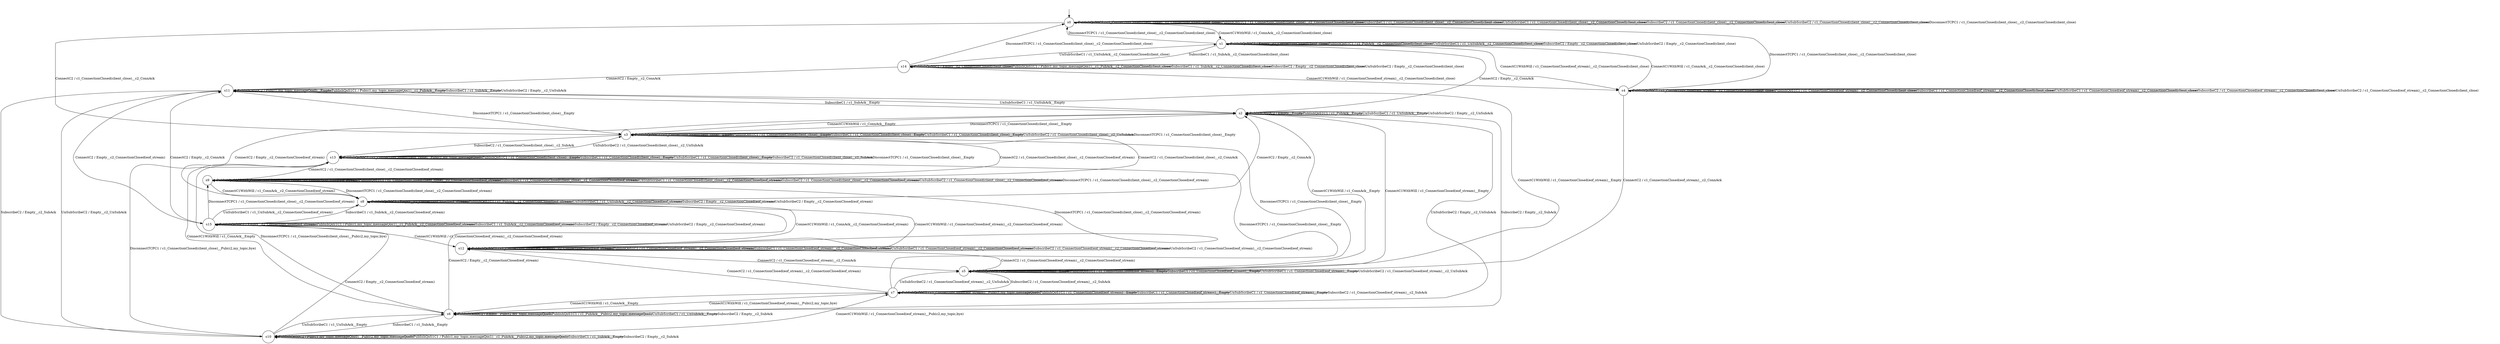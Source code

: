 digraph g {
__start0 [label="" shape="none"];

	s0 [shape="circle" label="s0"];
	s1 [shape="circle" label="s1"];
	s2 [shape="circle" label="s2"];
	s3 [shape="circle" label="s3"];
	s4 [shape="circle" label="s4"];
	s5 [shape="circle" label="s5"];
	s6 [shape="circle" label="s6"];
	s7 [shape="circle" label="s7"];
	s8 [shape="circle" label="s8"];
	s9 [shape="circle" label="s9"];
	s10 [shape="circle" label="s10"];
	s11 [shape="circle" label="s11"];
	s12 [shape="circle" label="s12"];
	s13 [shape="circle" label="s13"];
	s14 [shape="circle" label="s14"];
	s15 [shape="circle" label="s15"];
	s0 -> s3 [label="ConnectC2 / c1_ConnectionClosed(client_close)__c2_ConnAck"];
	s0 -> s1 [label="ConnectC1WithWill / c1_ConnAck__c2_ConnectionClosed(client_close)"];
	s0 -> s0 [label="PublishQoS0C2 / c1_ConnectionClosed(client_close)__c2_ConnectionClosed(client_close)"];
	s0 -> s0 [label="PublishQoS1C1 / c1_ConnectionClosed(client_close)__c2_ConnectionClosed(client_close)"];
	s0 -> s0 [label="SubscribeC1 / c1_ConnectionClosed(client_close)__c2_ConnectionClosed(client_close)"];
	s0 -> s0 [label="UnSubScribeC1 / c1_ConnectionClosed(client_close)__c2_ConnectionClosed(client_close)"];
	s0 -> s0 [label="SubscribeC2 / c1_ConnectionClosed(client_close)__c2_ConnectionClosed(client_close)"];
	s0 -> s0 [label="UnSubScribeC2 / c1_ConnectionClosed(client_close)__c2_ConnectionClosed(client_close)"];
	s0 -> s0 [label="DisconnectTCPC1 / c1_ConnectionClosed(client_close)__c2_ConnectionClosed(client_close)"];
	s1 -> s2 [label="ConnectC2 / Empty__c2_ConnAck"];
	s1 -> s4 [label="ConnectC1WithWill / c1_ConnectionClosed(eof_stream)__c2_ConnectionClosed(client_close)"];
	s1 -> s1 [label="PublishQoS0C2 / Empty__c2_ConnectionClosed(client_close)"];
	s1 -> s1 [label="PublishQoS1C1 / c1_PubAck__c2_ConnectionClosed(client_close)"];
	s1 -> s14 [label="SubscribeC1 / c1_SubAck__c2_ConnectionClosed(client_close)"];
	s1 -> s1 [label="UnSubScribeC1 / c1_UnSubAck__c2_ConnectionClosed(client_close)"];
	s1 -> s1 [label="SubscribeC2 / Empty__c2_ConnectionClosed(client_close)"];
	s1 -> s1 [label="UnSubScribeC2 / Empty__c2_ConnectionClosed(client_close)"];
	s1 -> s0 [label="DisconnectTCPC1 / c1_ConnectionClosed(client_close)__c2_ConnectionClosed(client_close)"];
	s2 -> s8 [label="ConnectC2 / Empty__c2_ConnectionClosed(eof_stream)"];
	s2 -> s5 [label="ConnectC1WithWill / c1_ConnectionClosed(eof_stream)__Empty"];
	s2 -> s2 [label="PublishQoS0C2 / Empty__Empty"];
	s2 -> s2 [label="PublishQoS1C1 / c1_PubAck__Empty"];
	s2 -> s11 [label="SubscribeC1 / c1_SubAck__Empty"];
	s2 -> s2 [label="UnSubScribeC1 / c1_UnSubAck__Empty"];
	s2 -> s6 [label="SubscribeC2 / Empty__c2_SubAck"];
	s2 -> s2 [label="UnSubScribeC2 / Empty__c2_UnSubAck"];
	s2 -> s3 [label="DisconnectTCPC1 / c1_ConnectionClosed(client_close)__Empty"];
	s3 -> s9 [label="ConnectC2 / c1_ConnectionClosed(client_close)__c2_ConnectionClosed(eof_stream)"];
	s3 -> s2 [label="ConnectC1WithWill / c1_ConnAck__Empty"];
	s3 -> s3 [label="PublishQoS0C2 / c1_ConnectionClosed(client_close)__Empty"];
	s3 -> s3 [label="PublishQoS1C1 / c1_ConnectionClosed(client_close)__Empty"];
	s3 -> s3 [label="SubscribeC1 / c1_ConnectionClosed(client_close)__Empty"];
	s3 -> s3 [label="UnSubScribeC1 / c1_ConnectionClosed(client_close)__Empty"];
	s3 -> s13 [label="SubscribeC2 / c1_ConnectionClosed(client_close)__c2_SubAck"];
	s3 -> s3 [label="UnSubScribeC2 / c1_ConnectionClosed(client_close)__c2_UnSubAck"];
	s3 -> s3 [label="DisconnectTCPC1 / c1_ConnectionClosed(client_close)__Empty"];
	s4 -> s5 [label="ConnectC2 / c1_ConnectionClosed(eof_stream)__c2_ConnAck"];
	s4 -> s1 [label="ConnectC1WithWill / c1_ConnAck__c2_ConnectionClosed(client_close)"];
	s4 -> s4 [label="PublishQoS0C2 / c1_ConnectionClosed(eof_stream)__c2_ConnectionClosed(client_close)"];
	s4 -> s4 [label="PublishQoS1C1 / c1_ConnectionClosed(eof_stream)__c2_ConnectionClosed(client_close)"];
	s4 -> s4 [label="SubscribeC1 / c1_ConnectionClosed(eof_stream)__c2_ConnectionClosed(client_close)"];
	s4 -> s4 [label="UnSubScribeC1 / c1_ConnectionClosed(eof_stream)__c2_ConnectionClosed(client_close)"];
	s4 -> s4 [label="SubscribeC2 / c1_ConnectionClosed(eof_stream)__c2_ConnectionClosed(client_close)"];
	s4 -> s4 [label="UnSubScribeC2 / c1_ConnectionClosed(eof_stream)__c2_ConnectionClosed(client_close)"];
	s4 -> s0 [label="DisconnectTCPC1 / c1_ConnectionClosed(client_close)__c2_ConnectionClosed(client_close)"];
	s5 -> s12 [label="ConnectC2 / c1_ConnectionClosed(eof_stream)__c2_ConnectionClosed(eof_stream)"];
	s5 -> s2 [label="ConnectC1WithWill / c1_ConnAck__Empty"];
	s5 -> s5 [label="PublishQoS0C2 / c1_ConnectionClosed(eof_stream)__Empty"];
	s5 -> s5 [label="PublishQoS1C1 / c1_ConnectionClosed(eof_stream)__Empty"];
	s5 -> s5 [label="SubscribeC1 / c1_ConnectionClosed(eof_stream)__Empty"];
	s5 -> s5 [label="UnSubScribeC1 / c1_ConnectionClosed(eof_stream)__Empty"];
	s5 -> s7 [label="SubscribeC2 / c1_ConnectionClosed(eof_stream)__c2_SubAck"];
	s5 -> s5 [label="UnSubScribeC2 / c1_ConnectionClosed(eof_stream)__c2_UnSubAck"];
	s5 -> s3 [label="DisconnectTCPC1 / c1_ConnectionClosed(client_close)__Empty"];
	s6 -> s8 [label="ConnectC2 / Empty__c2_ConnectionClosed(eof_stream)"];
	s6 -> s7 [label="ConnectC1WithWill / c1_ConnectionClosed(eof_stream)__Pub(c2,my_topic,bye)"];
	s6 -> s6 [label="PublishQoS0C2 / Empty__Pub(c2,my_topic,messageQos0)"];
	s6 -> s6 [label="PublishQoS1C1 / c1_PubAck__Pub(c2,my_topic,messageQos1)"];
	s6 -> s10 [label="SubscribeC1 / c1_SubAck__Empty"];
	s6 -> s6 [label="UnSubScribeC1 / c1_UnSubAck__Empty"];
	s6 -> s6 [label="SubscribeC2 / Empty__c2_SubAck"];
	s6 -> s2 [label="UnSubScribeC2 / Empty__c2_UnSubAck"];
	s6 -> s13 [label="DisconnectTCPC1 / c1_ConnectionClosed(client_close)__Pub(c2,my_topic,bye)"];
	s7 -> s12 [label="ConnectC2 / c1_ConnectionClosed(eof_stream)__c2_ConnectionClosed(eof_stream)"];
	s7 -> s6 [label="ConnectC1WithWill / c1_ConnAck__Empty"];
	s7 -> s7 [label="PublishQoS0C2 / c1_ConnectionClosed(eof_stream)__Pub(c2,my_topic,messageQos0)"];
	s7 -> s7 [label="PublishQoS1C1 / c1_ConnectionClosed(eof_stream)__Empty"];
	s7 -> s7 [label="SubscribeC1 / c1_ConnectionClosed(eof_stream)__Empty"];
	s7 -> s7 [label="UnSubScribeC1 / c1_ConnectionClosed(eof_stream)__Empty"];
	s7 -> s7 [label="SubscribeC2 / c1_ConnectionClosed(eof_stream)__c2_SubAck"];
	s7 -> s5 [label="UnSubScribeC2 / c1_ConnectionClosed(eof_stream)__c2_UnSubAck"];
	s7 -> s13 [label="DisconnectTCPC1 / c1_ConnectionClosed(client_close)__Empty"];
	s8 -> s2 [label="ConnectC2 / Empty__c2_ConnAck"];
	s8 -> s12 [label="ConnectC1WithWill / c1_ConnectionClosed(eof_stream)__c2_ConnectionClosed(eof_stream)"];
	s8 -> s8 [label="PublishQoS0C2 / Empty__c2_ConnectionClosed(eof_stream)"];
	s8 -> s8 [label="PublishQoS1C1 / c1_PubAck__c2_ConnectionClosed(eof_stream)"];
	s8 -> s15 [label="SubscribeC1 / c1_SubAck__c2_ConnectionClosed(eof_stream)"];
	s8 -> s8 [label="UnSubScribeC1 / c1_UnSubAck__c2_ConnectionClosed(eof_stream)"];
	s8 -> s8 [label="SubscribeC2 / Empty__c2_ConnectionClosed(eof_stream)"];
	s8 -> s8 [label="UnSubScribeC2 / Empty__c2_ConnectionClosed(eof_stream)"];
	s8 -> s9 [label="DisconnectTCPC1 / c1_ConnectionClosed(client_close)__c2_ConnectionClosed(eof_stream)"];
	s9 -> s3 [label="ConnectC2 / c1_ConnectionClosed(client_close)__c2_ConnAck"];
	s9 -> s8 [label="ConnectC1WithWill / c1_ConnAck__c2_ConnectionClosed(eof_stream)"];
	s9 -> s9 [label="PublishQoS0C2 / c1_ConnectionClosed(client_close)__c2_ConnectionClosed(eof_stream)"];
	s9 -> s9 [label="PublishQoS1C1 / c1_ConnectionClosed(client_close)__c2_ConnectionClosed(eof_stream)"];
	s9 -> s9 [label="SubscribeC1 / c1_ConnectionClosed(client_close)__c2_ConnectionClosed(eof_stream)"];
	s9 -> s9 [label="UnSubScribeC1 / c1_ConnectionClosed(client_close)__c2_ConnectionClosed(eof_stream)"];
	s9 -> s9 [label="SubscribeC2 / c1_ConnectionClosed(client_close)__c2_ConnectionClosed(eof_stream)"];
	s9 -> s9 [label="UnSubScribeC2 / c1_ConnectionClosed(client_close)__c2_ConnectionClosed(eof_stream)"];
	s9 -> s9 [label="DisconnectTCPC1 / c1_ConnectionClosed(client_close)__c2_ConnectionClosed(eof_stream)"];
	s10 -> s15 [label="ConnectC2 / Empty__c2_ConnectionClosed(eof_stream)"];
	s10 -> s7 [label="ConnectC1WithWill / c1_ConnectionClosed(eof_stream)__Pub(c2,my_topic,bye)"];
	s10 -> s10 [label="PublishQoS0C2 / Pub(c1,my_topic,messageQos0)__Pub(c2,my_topic,messageQos0)"];
	s10 -> s10 [label="PublishQoS1C1 / Pub(c1,my_topic,messageQos1)__c1_PubAck__Pub(c2,my_topic,messageQos1)"];
	s10 -> s10 [label="SubscribeC1 / c1_SubAck__Empty"];
	s10 -> s6 [label="UnSubScribeC1 / c1_UnSubAck__Empty"];
	s10 -> s10 [label="SubscribeC2 / Empty__c2_SubAck"];
	s10 -> s11 [label="UnSubScribeC2 / Empty__c2_UnSubAck"];
	s10 -> s13 [label="DisconnectTCPC1 / c1_ConnectionClosed(client_close)__Pub(c2,my_topic,bye)"];
	s11 -> s15 [label="ConnectC2 / Empty__c2_ConnectionClosed(eof_stream)"];
	s11 -> s5 [label="ConnectC1WithWill / c1_ConnectionClosed(eof_stream)__Empty"];
	s11 -> s11 [label="PublishQoS0C2 / Pub(c1,my_topic,messageQos0)__Empty"];
	s11 -> s11 [label="PublishQoS1C1 / Pub(c1,my_topic,messageQos1)__c1_PubAck__Empty"];
	s11 -> s11 [label="SubscribeC1 / c1_SubAck__Empty"];
	s11 -> s2 [label="UnSubScribeC1 / c1_UnSubAck__Empty"];
	s11 -> s10 [label="SubscribeC2 / Empty__c2_SubAck"];
	s11 -> s11 [label="UnSubScribeC2 / Empty__c2_UnSubAck"];
	s11 -> s3 [label="DisconnectTCPC1 / c1_ConnectionClosed(client_close)__Empty"];
	s12 -> s5 [label="ConnectC2 / c1_ConnectionClosed(eof_stream)__c2_ConnAck"];
	s12 -> s8 [label="ConnectC1WithWill / c1_ConnAck__c2_ConnectionClosed(eof_stream)"];
	s12 -> s12 [label="PublishQoS0C2 / c1_ConnectionClosed(eof_stream)__c2_ConnectionClosed(eof_stream)"];
	s12 -> s12 [label="PublishQoS1C1 / c1_ConnectionClosed(eof_stream)__c2_ConnectionClosed(eof_stream)"];
	s12 -> s12 [label="SubscribeC1 / c1_ConnectionClosed(eof_stream)__c2_ConnectionClosed(eof_stream)"];
	s12 -> s12 [label="UnSubScribeC1 / c1_ConnectionClosed(eof_stream)__c2_ConnectionClosed(eof_stream)"];
	s12 -> s12 [label="SubscribeC2 / c1_ConnectionClosed(eof_stream)__c2_ConnectionClosed(eof_stream)"];
	s12 -> s12 [label="UnSubScribeC2 / c1_ConnectionClosed(eof_stream)__c2_ConnectionClosed(eof_stream)"];
	s12 -> s9 [label="DisconnectTCPC1 / c1_ConnectionClosed(client_close)__c2_ConnectionClosed(eof_stream)"];
	s13 -> s9 [label="ConnectC2 / c1_ConnectionClosed(client_close)__c2_ConnectionClosed(eof_stream)"];
	s13 -> s6 [label="ConnectC1WithWill / c1_ConnAck__Empty"];
	s13 -> s13 [label="PublishQoS0C2 / c1_ConnectionClosed(client_close)__Pub(c2,my_topic,messageQos0)"];
	s13 -> s13 [label="PublishQoS1C1 / c1_ConnectionClosed(client_close)__Empty"];
	s13 -> s13 [label="SubscribeC1 / c1_ConnectionClosed(client_close)__Empty"];
	s13 -> s13 [label="UnSubScribeC1 / c1_ConnectionClosed(client_close)__Empty"];
	s13 -> s13 [label="SubscribeC2 / c1_ConnectionClosed(client_close)__c2_SubAck"];
	s13 -> s3 [label="UnSubScribeC2 / c1_ConnectionClosed(client_close)__c2_UnSubAck"];
	s13 -> s13 [label="DisconnectTCPC1 / c1_ConnectionClosed(client_close)__Empty"];
	s14 -> s11 [label="ConnectC2 / Empty__c2_ConnAck"];
	s14 -> s4 [label="ConnectC1WithWill / c1_ConnectionClosed(eof_stream)__c2_ConnectionClosed(client_close)"];
	s14 -> s14 [label="PublishQoS0C2 / Empty__c2_ConnectionClosed(client_close)"];
	s14 -> s14 [label="PublishQoS1C1 / Pub(c1,my_topic,messageQos1)__c1_PubAck__c2_ConnectionClosed(client_close)"];
	s14 -> s14 [label="SubscribeC1 / c1_SubAck__c2_ConnectionClosed(client_close)"];
	s14 -> s1 [label="UnSubScribeC1 / c1_UnSubAck__c2_ConnectionClosed(client_close)"];
	s14 -> s14 [label="SubscribeC2 / Empty__c2_ConnectionClosed(client_close)"];
	s14 -> s14 [label="UnSubScribeC2 / Empty__c2_ConnectionClosed(client_close)"];
	s14 -> s0 [label="DisconnectTCPC1 / c1_ConnectionClosed(client_close)__c2_ConnectionClosed(client_close)"];
	s15 -> s11 [label="ConnectC2 / Empty__c2_ConnAck"];
	s15 -> s12 [label="ConnectC1WithWill / c1_ConnectionClosed(eof_stream)__c2_ConnectionClosed(eof_stream)"];
	s15 -> s15 [label="PublishQoS0C2 / Empty__c2_ConnectionClosed(eof_stream)"];
	s15 -> s15 [label="PublishQoS1C1 / Pub(c1,my_topic,messageQos1)__c1_PubAck__c2_ConnectionClosed(eof_stream)"];
	s15 -> s15 [label="SubscribeC1 / c1_SubAck__c2_ConnectionClosed(eof_stream)"];
	s15 -> s8 [label="UnSubScribeC1 / c1_UnSubAck__c2_ConnectionClosed(eof_stream)"];
	s15 -> s15 [label="SubscribeC2 / Empty__c2_ConnectionClosed(eof_stream)"];
	s15 -> s15 [label="UnSubScribeC2 / Empty__c2_ConnectionClosed(eof_stream)"];
	s15 -> s9 [label="DisconnectTCPC1 / c1_ConnectionClosed(client_close)__c2_ConnectionClosed(eof_stream)"];

__start0 -> s0;
}
